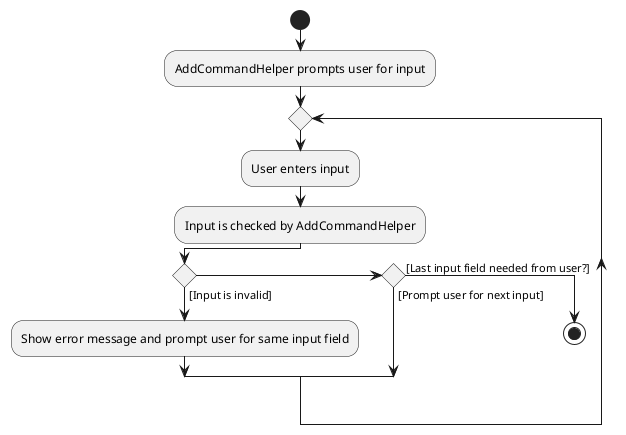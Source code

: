 @startuml
'https://plantuml.com/activity-diagram-beta

start
:AddCommandHelper prompts user for input;

repeat
:User enters input;
:Input is checked by AddCommandHelper;
if () then ([Input is invalid])
:Show error message and prompt user for same input field;
elseif () then ([Prompt user for next input])
else ([Last input field needed from user?])




stop

@enduml

